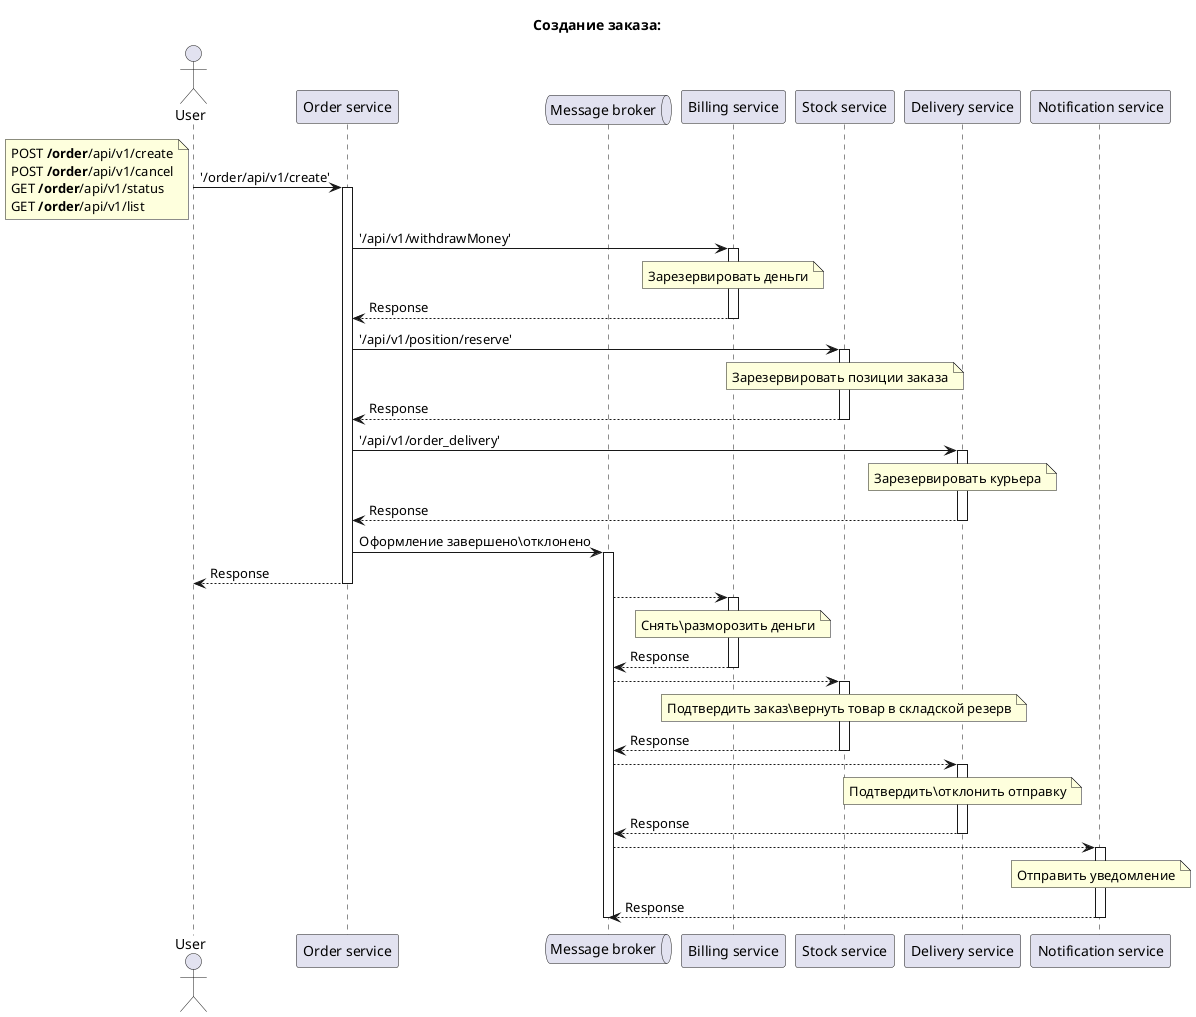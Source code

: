 @startuml
'https://plantuml.com/sequence-diagram

actor User
participant "Order service"
queue "Message broker"
participant "Billing service"
participant "Stock service"
participant "Delivery service"
participant "Notification service"

title Создание заказа:
User -> "Order service": '/order/api/v1/create'
Activate "Order service"
note left
POST <b>/order</b>/api/v1/create
POST <b>/order</b>/api/v1/cancel
GET <b>/order</b>/api/v1/status
GET <b>/order</b>/api/v1/list
end note

"Order service" -> "Billing service": '/api/v1/withdrawMoney'
Activate "Billing service"
note over "Billing service"
Зарезервировать деньги
end note
"Billing service" --> "Order service": Response
Deactivate "Billing service"

"Order service" -> "Stock service": '/api/v1/position/reserve'
Activate "Stock service"
note over "Stock service"
Зарезервировать позиции заказа
end note
"Stock service" --> "Order service": Response
Deactivate "Stock service"

"Order service" -> "Delivery service": '/api/v1/order_delivery'
Activate "Delivery service"
note over "Delivery service"
Зарезервировать курьера
end note
"Delivery service" --> "Order service": Response
Deactivate "Delivery service"

"Order service" -> "Message broker": Оформление завершено\отклонено
Activate "Message broker"
"Order service" --> User: Response
Deactivate "Order service"

"Message broker" --> "Billing service":
Activate "Billing service"
note over "Billing service"
Снять\разморозить деньги
end note
"Billing service" --> "Message broker": Response
Deactivate "Billing service"

"Message broker" --> "Stock service":
Activate "Stock service"
note over "Stock service"
Подтвердить заказ\вернуть товар в складской резерв
end note
"Stock service" --> "Message broker": Response
Deactivate "Stock service"

"Message broker" --> "Delivery service":
Activate "Delivery service"
note over "Delivery service"
Подтвердить\отклонить отправку
end note
"Delivery service" --> "Message broker": Response
Deactivate "Delivery service"

"Message broker" --> "Notification service":
Activate "Notification service"
note over "Notification service"
Отправить уведомление
end note
"Notification service" --> "Message broker": Response
Deactivate "Notification service"

Deactivate "Message broker"

@enduml